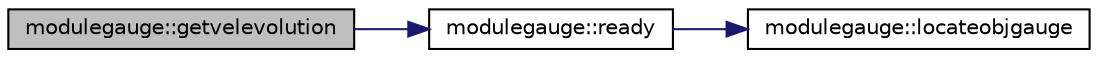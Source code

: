 digraph "modulegauge::getvelevolution"
{
 // LATEX_PDF_SIZE
  edge [fontname="Helvetica",fontsize="10",labelfontname="Helvetica",labelfontsize="10"];
  node [fontname="Helvetica",fontsize="10",shape=record];
  rankdir="LR";
  Node1 [label="modulegauge::getvelevolution",height=0.2,width=0.4,color="black", fillcolor="grey75", style="filled", fontcolor="black",tooltip=" "];
  Node1 -> Node2 [color="midnightblue",fontsize="10",style="solid"];
  Node2 [label="modulegauge::ready",height=0.2,width=0.4,color="black", fillcolor="white", style="filled",URL="$namespacemodulegauge.html#a8ece20a220d6beae6919846687d6fe8f",tooltip=" "];
  Node2 -> Node3 [color="midnightblue",fontsize="10",style="solid"];
  Node3 [label="modulegauge::locateobjgauge",height=0.2,width=0.4,color="black", fillcolor="white", style="filled",URL="$namespacemodulegauge.html#ad450a5738058992462096cd7d19b5a94",tooltip=" "];
}
